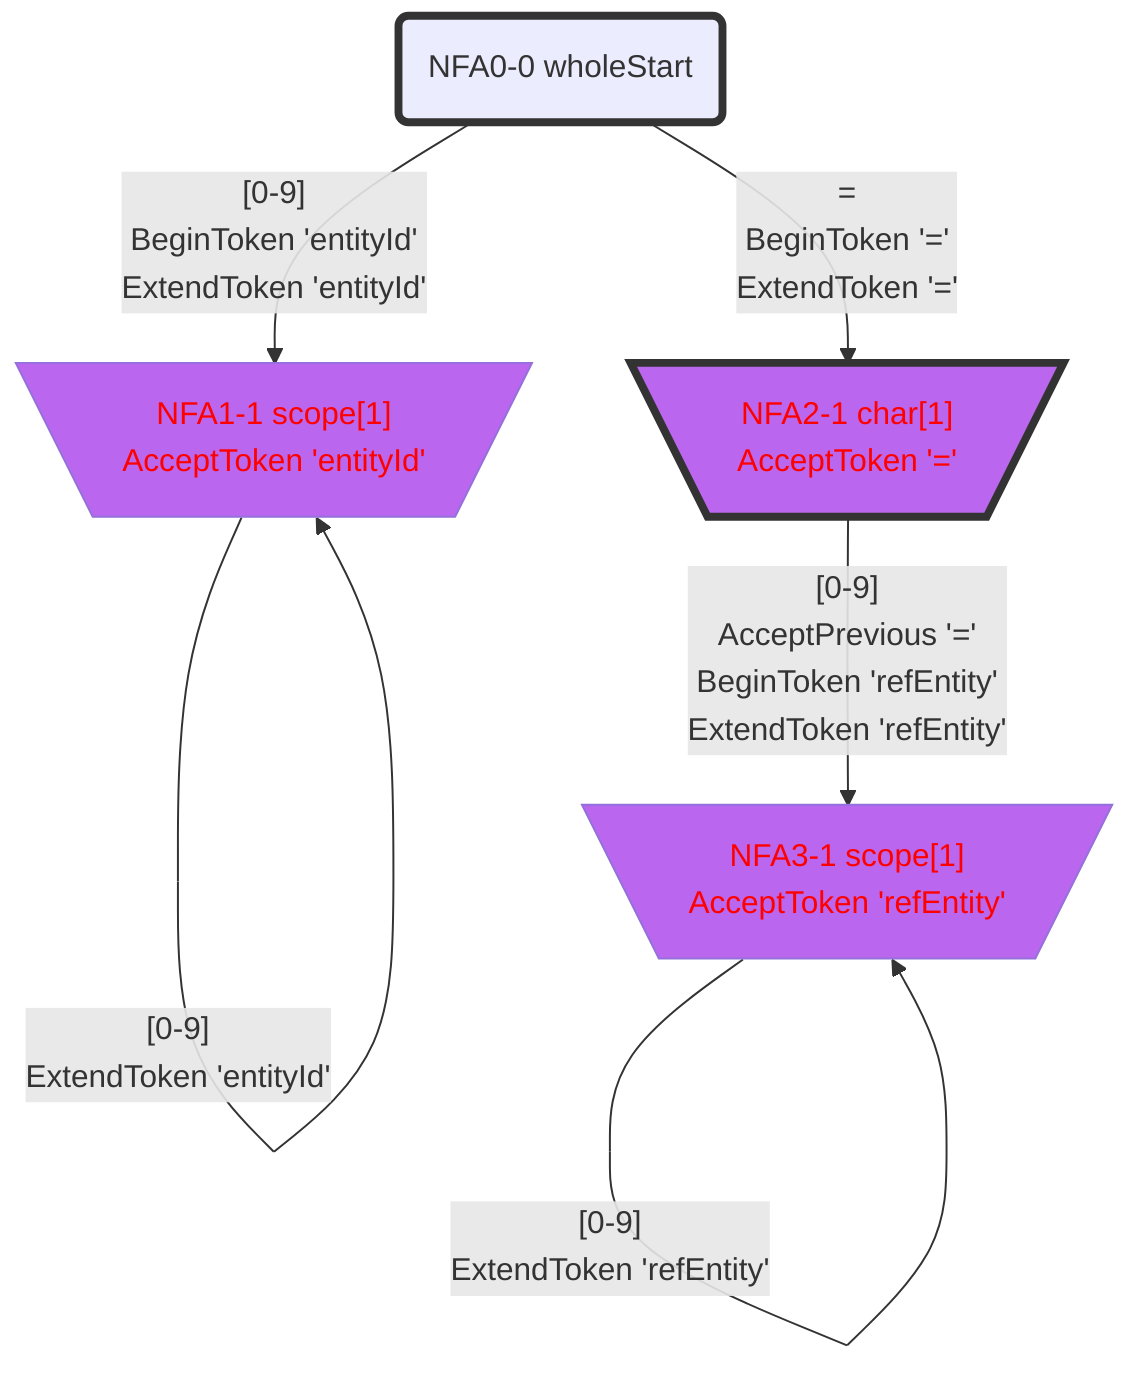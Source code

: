 flowchart
classDef c0001 color:#FF0000;
classDef c0010 stroke-dasharray: 10 10;
classDef c0011 stroke-dasharray: 10 10,color:#FF0000;
classDef c0100 fill:#BB66EE;
classDef c0101 fill:#BB66EE,color:#FF0000;
classDef c0110 fill:#BB66EE,stroke-dasharray: 10 10;
classDef c0111 fill:#BB66EE,stroke-dasharray: 10 10,color:#FF0000;
classDef c1000 stroke:#333,stroke-width:4px;
classDef c1001 stroke:#333,stroke-width:4px,color:#FF0000;
classDef c1010 stroke:#333,stroke-width:4px,stroke-dasharray: 10 10;
classDef c1011 stroke:#333,stroke-width:4px,stroke-dasharray: 10 10,color:#FF0000;
classDef c1100 stroke:#333,stroke-width:4px,fill:#BB66EE;
classDef c1101 stroke:#333,stroke-width:4px,fill:#BB66EE,color:#FF0000;
classDef c1110 stroke:#333,stroke-width:4px,fill:#BB66EE,stroke-dasharray: 10 10;
classDef c1111 stroke:#333,stroke-width:4px,fill:#BB66EE,stroke-dasharray: 10 10,color:#FF0000;
NFA0_0_14037739("NFA0-0 wholeStart")
class NFA0_0_14037739 c1000;
NFA1_1_46298991[\"NFA1-1 scope[1]
AcceptToken 'entityId'"/]
class NFA1_1_46298991 c0101;
NFA2_1_59230791[\"NFA2-1 char[1]
AcceptToken '='"/]
class NFA2_1_59230791 c1101;
NFA3_1_63315076[\"NFA3-1 scope[1]
AcceptToken 'refEntity'"/]
class NFA3_1_63315076 c0101;
NFA0_0_14037739 -->|"[0-9]
BeginToken 'entityId'
ExtendToken 'entityId'"|NFA1_1_46298991
NFA0_0_14037739 -->|"=
BeginToken '='
ExtendToken '='"|NFA2_1_59230791
NFA1_1_46298991 -->|"[0-9]
ExtendToken 'entityId'"|NFA1_1_46298991
NFA2_1_59230791 -->|"[0-9]
AcceptPrevious '='
BeginToken 'refEntity'
ExtendToken 'refEntity'"|NFA3_1_63315076
NFA3_1_63315076 -->|"[0-9]
ExtendToken 'refEntity'"|NFA3_1_63315076